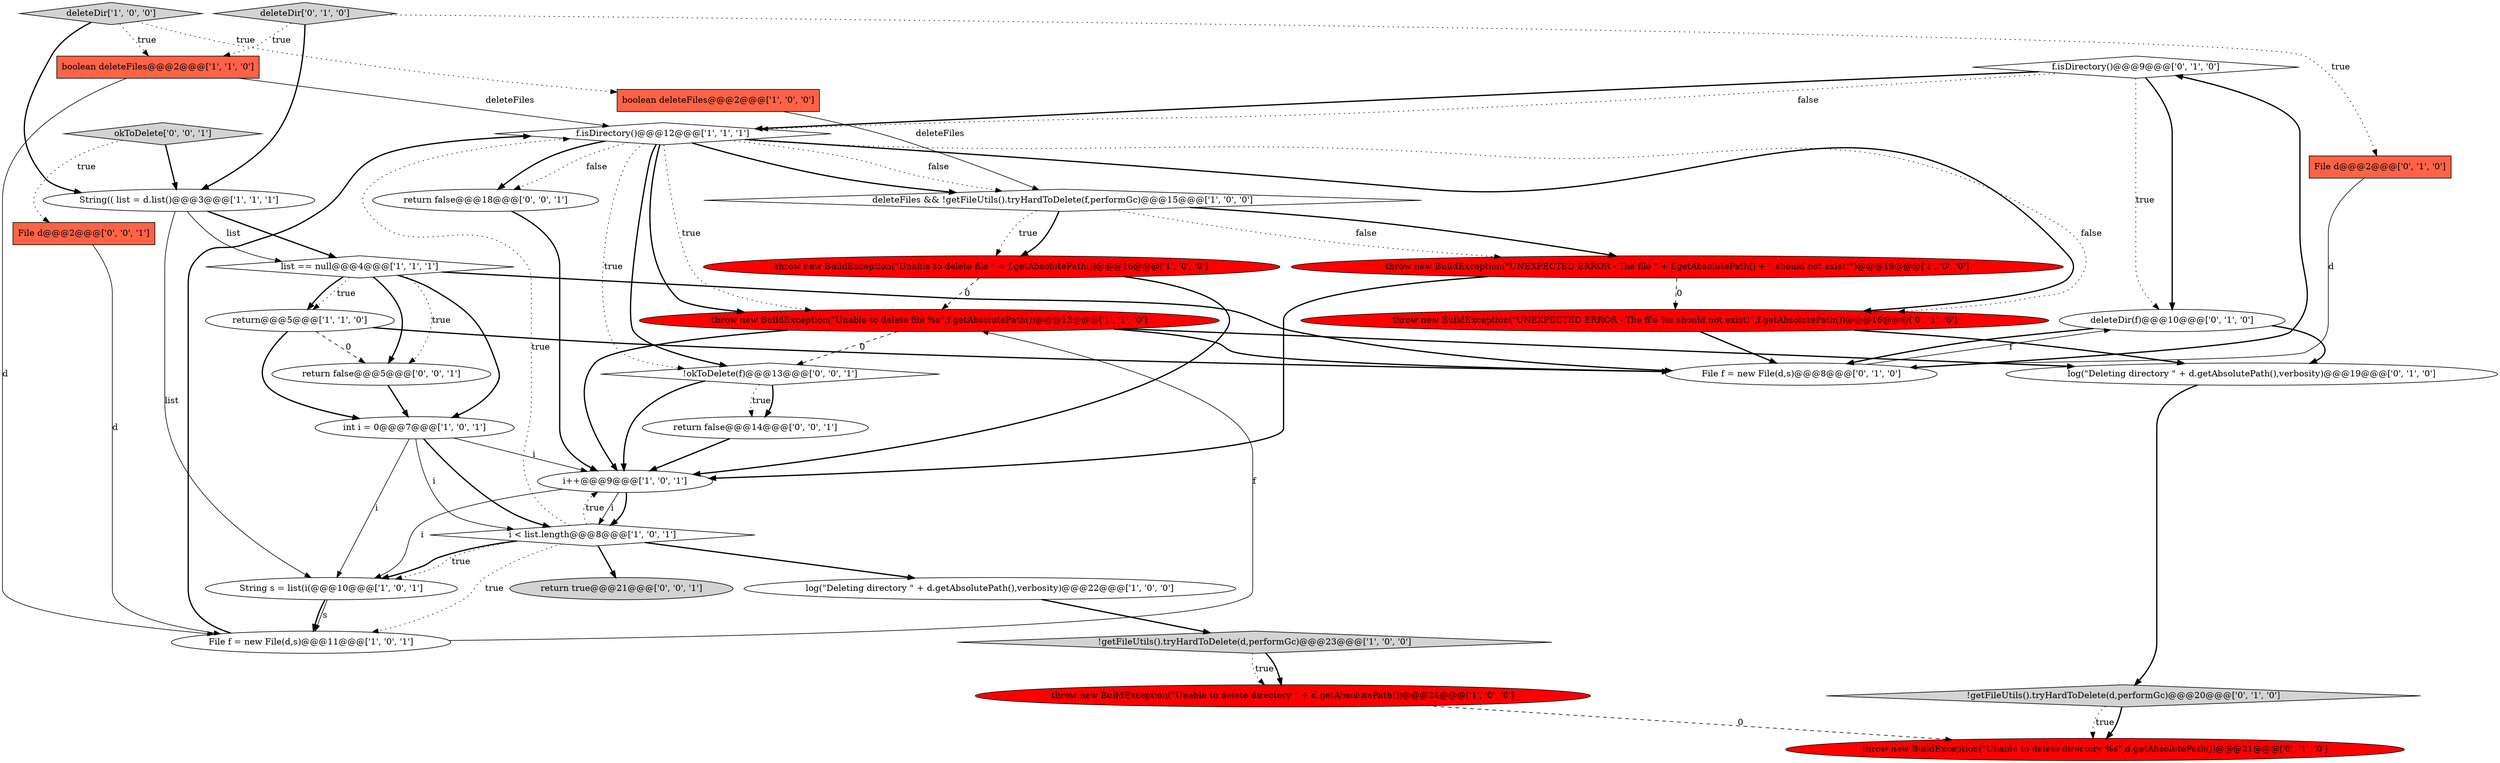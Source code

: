 digraph {
19 [style = filled, label = "f.isDirectory()@@@9@@@['0', '1', '0']", fillcolor = white, shape = diamond image = "AAA0AAABBB2BBB"];
10 [style = filled, label = "boolean deleteFiles@@@2@@@['1', '1', '0']", fillcolor = tomato, shape = box image = "AAA0AAABBB1BBB"];
4 [style = filled, label = "throw new BuildException(\"Unable to delete file %s\",f.getAbsolutePath())@@@13@@@['1', '1', '0']", fillcolor = red, shape = ellipse image = "AAA1AAABBB1BBB"];
16 [style = filled, label = "i < list.length@@@8@@@['1', '0', '1']", fillcolor = white, shape = diamond image = "AAA0AAABBB1BBB"];
31 [style = filled, label = "!okToDelete(f)@@@13@@@['0', '0', '1']", fillcolor = white, shape = diamond image = "AAA0AAABBB3BBB"];
6 [style = filled, label = "deleteFiles && !getFileUtils().tryHardToDelete(f,performGc)@@@15@@@['1', '0', '0']", fillcolor = white, shape = diamond image = "AAA0AAABBB1BBB"];
11 [style = filled, label = "return@@@5@@@['1', '1', '0']", fillcolor = white, shape = ellipse image = "AAA0AAABBB1BBB"];
20 [style = filled, label = "deleteDir(f)@@@10@@@['0', '1', '0']", fillcolor = white, shape = ellipse image = "AAA0AAABBB2BBB"];
17 [style = filled, label = "deleteDir['1', '0', '0']", fillcolor = lightgray, shape = diamond image = "AAA0AAABBB1BBB"];
9 [style = filled, label = "log(\"Deleting directory \" + d.getAbsolutePath(),verbosity)@@@22@@@['1', '0', '0']", fillcolor = white, shape = ellipse image = "AAA0AAABBB1BBB"];
3 [style = filled, label = "!getFileUtils().tryHardToDelete(d,performGc)@@@23@@@['1', '0', '0']", fillcolor = lightgray, shape = diamond image = "AAA0AAABBB1BBB"];
1 [style = filled, label = "f.isDirectory()@@@12@@@['1', '1', '1']", fillcolor = white, shape = diamond image = "AAA0AAABBB1BBB"];
22 [style = filled, label = "!getFileUtils().tryHardToDelete(d,performGc)@@@20@@@['0', '1', '0']", fillcolor = lightgray, shape = diamond image = "AAA0AAABBB2BBB"];
5 [style = filled, label = "String(( list = d.list()@@@3@@@['1', '1', '1']", fillcolor = white, shape = ellipse image = "AAA0AAABBB1BBB"];
21 [style = filled, label = "File f = new File(d,s)@@@8@@@['0', '1', '0']", fillcolor = white, shape = ellipse image = "AAA0AAABBB2BBB"];
2 [style = filled, label = "boolean deleteFiles@@@2@@@['1', '0', '0']", fillcolor = tomato, shape = box image = "AAA0AAABBB1BBB"];
27 [style = filled, label = "throw new BuildException(\"UNEXPECTED ERROR - The file %s should not exist!\",f.getAbsolutePath())@@@16@@@['0', '1', '0']", fillcolor = red, shape = ellipse image = "AAA1AAABBB2BBB"];
13 [style = filled, label = "File f = new File(d,s)@@@11@@@['1', '0', '1']", fillcolor = white, shape = ellipse image = "AAA0AAABBB1BBB"];
28 [style = filled, label = "return false@@@14@@@['0', '0', '1']", fillcolor = white, shape = ellipse image = "AAA0AAABBB3BBB"];
23 [style = filled, label = "log(\"Deleting directory \" + d.getAbsolutePath(),verbosity)@@@19@@@['0', '1', '0']", fillcolor = white, shape = ellipse image = "AAA0AAABBB2BBB"];
8 [style = filled, label = "String s = list(i(@@@10@@@['1', '0', '1']", fillcolor = white, shape = ellipse image = "AAA0AAABBB1BBB"];
32 [style = filled, label = "return true@@@21@@@['0', '0', '1']", fillcolor = lightgray, shape = ellipse image = "AAA0AAABBB3BBB"];
29 [style = filled, label = "File d@@@2@@@['0', '0', '1']", fillcolor = tomato, shape = box image = "AAA0AAABBB3BBB"];
14 [style = filled, label = "throw new BuildException(\"Unable to delete file \" + f.getAbsolutePath())@@@16@@@['1', '0', '0']", fillcolor = red, shape = ellipse image = "AAA1AAABBB1BBB"];
12 [style = filled, label = "int i = 0@@@7@@@['1', '0', '1']", fillcolor = white, shape = ellipse image = "AAA0AAABBB1BBB"];
7 [style = filled, label = "throw new BuildException(\"Unable to delete directory \" + d.getAbsolutePath())@@@24@@@['1', '0', '0']", fillcolor = red, shape = ellipse image = "AAA1AAABBB1BBB"];
30 [style = filled, label = "okToDelete['0', '0', '1']", fillcolor = lightgray, shape = diamond image = "AAA0AAABBB3BBB"];
0 [style = filled, label = "i++@@@9@@@['1', '0', '1']", fillcolor = white, shape = ellipse image = "AAA0AAABBB1BBB"];
18 [style = filled, label = "throw new BuildException(\"UNEXPECTED ERROR - The file \" + f.getAbsolutePath() + \" should not exist!\")@@@19@@@['1', '0', '0']", fillcolor = red, shape = ellipse image = "AAA1AAABBB1BBB"];
25 [style = filled, label = "deleteDir['0', '1', '0']", fillcolor = lightgray, shape = diamond image = "AAA0AAABBB2BBB"];
33 [style = filled, label = "return false@@@5@@@['0', '0', '1']", fillcolor = white, shape = ellipse image = "AAA0AAABBB3BBB"];
26 [style = filled, label = "File d@@@2@@@['0', '1', '0']", fillcolor = tomato, shape = box image = "AAA0AAABBB2BBB"];
34 [style = filled, label = "return false@@@18@@@['0', '0', '1']", fillcolor = white, shape = ellipse image = "AAA0AAABBB3BBB"];
15 [style = filled, label = "list == null@@@4@@@['1', '1', '1']", fillcolor = white, shape = diamond image = "AAA0AAABBB1BBB"];
24 [style = filled, label = "throw new BuildException(\"Unable to delete directory %s\",d.getAbsolutePath())@@@21@@@['0', '1', '0']", fillcolor = red, shape = ellipse image = "AAA1AAABBB2BBB"];
16->13 [style = dotted, label="true"];
15->21 [style = bold, label=""];
11->33 [style = dashed, label="0"];
12->8 [style = solid, label="i"];
1->27 [style = bold, label=""];
1->31 [style = dotted, label="true"];
2->6 [style = solid, label="deleteFiles"];
5->15 [style = bold, label=""];
10->1 [style = solid, label="deleteFiles"];
15->33 [style = dotted, label="true"];
1->6 [style = dotted, label="false"];
13->1 [style = bold, label=""];
28->0 [style = bold, label=""];
19->1 [style = bold, label=""];
6->18 [style = dotted, label="false"];
23->22 [style = bold, label=""];
15->11 [style = bold, label=""];
31->28 [style = dotted, label="true"];
17->2 [style = dotted, label="true"];
1->31 [style = bold, label=""];
18->0 [style = bold, label=""];
16->9 [style = bold, label=""];
1->4 [style = bold, label=""];
17->5 [style = bold, label=""];
3->7 [style = dotted, label="true"];
1->27 [style = dotted, label="false"];
21->19 [style = bold, label=""];
19->20 [style = bold, label=""];
4->21 [style = bold, label=""];
11->12 [style = bold, label=""];
16->32 [style = bold, label=""];
1->4 [style = dotted, label="true"];
22->24 [style = dotted, label="true"];
34->0 [style = bold, label=""];
4->0 [style = bold, label=""];
30->29 [style = dotted, label="true"];
6->14 [style = dotted, label="true"];
20->23 [style = bold, label=""];
16->1 [style = dotted, label="true"];
3->7 [style = bold, label=""];
0->8 [style = solid, label="i"];
15->12 [style = bold, label=""];
26->21 [style = solid, label="d"];
31->28 [style = bold, label=""];
25->10 [style = dotted, label="true"];
25->26 [style = dotted, label="true"];
4->23 [style = bold, label=""];
15->33 [style = bold, label=""];
21->20 [style = solid, label="f"];
16->8 [style = dotted, label="true"];
0->16 [style = bold, label=""];
16->8 [style = bold, label=""];
10->13 [style = solid, label="d"];
6->18 [style = bold, label=""];
31->0 [style = bold, label=""];
18->27 [style = dashed, label="0"];
11->21 [style = bold, label=""];
33->12 [style = bold, label=""];
14->4 [style = dashed, label="0"];
1->34 [style = bold, label=""];
1->6 [style = bold, label=""];
0->16 [style = solid, label="i"];
30->5 [style = bold, label=""];
29->13 [style = solid, label="d"];
15->11 [style = dotted, label="true"];
9->3 [style = bold, label=""];
25->5 [style = bold, label=""];
27->21 [style = bold, label=""];
8->13 [style = bold, label=""];
5->15 [style = solid, label="list"];
19->1 [style = dotted, label="false"];
12->16 [style = solid, label="i"];
12->0 [style = solid, label="i"];
19->20 [style = dotted, label="true"];
4->31 [style = dashed, label="0"];
1->34 [style = dotted, label="false"];
12->16 [style = bold, label=""];
8->13 [style = solid, label="s"];
6->14 [style = bold, label=""];
20->21 [style = bold, label=""];
17->10 [style = dotted, label="true"];
16->0 [style = dotted, label="true"];
14->0 [style = bold, label=""];
7->24 [style = dashed, label="0"];
13->4 [style = solid, label="f"];
27->23 [style = bold, label=""];
22->24 [style = bold, label=""];
5->8 [style = solid, label="list"];
}
